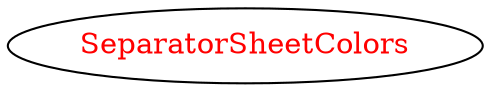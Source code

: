 digraph dependencyGraph {
 concentrate=true;
 ranksep="2.0";
 rankdir="LR"; 
 splines="ortho";
"SeparatorSheetColors" [fontcolor="red"];
}